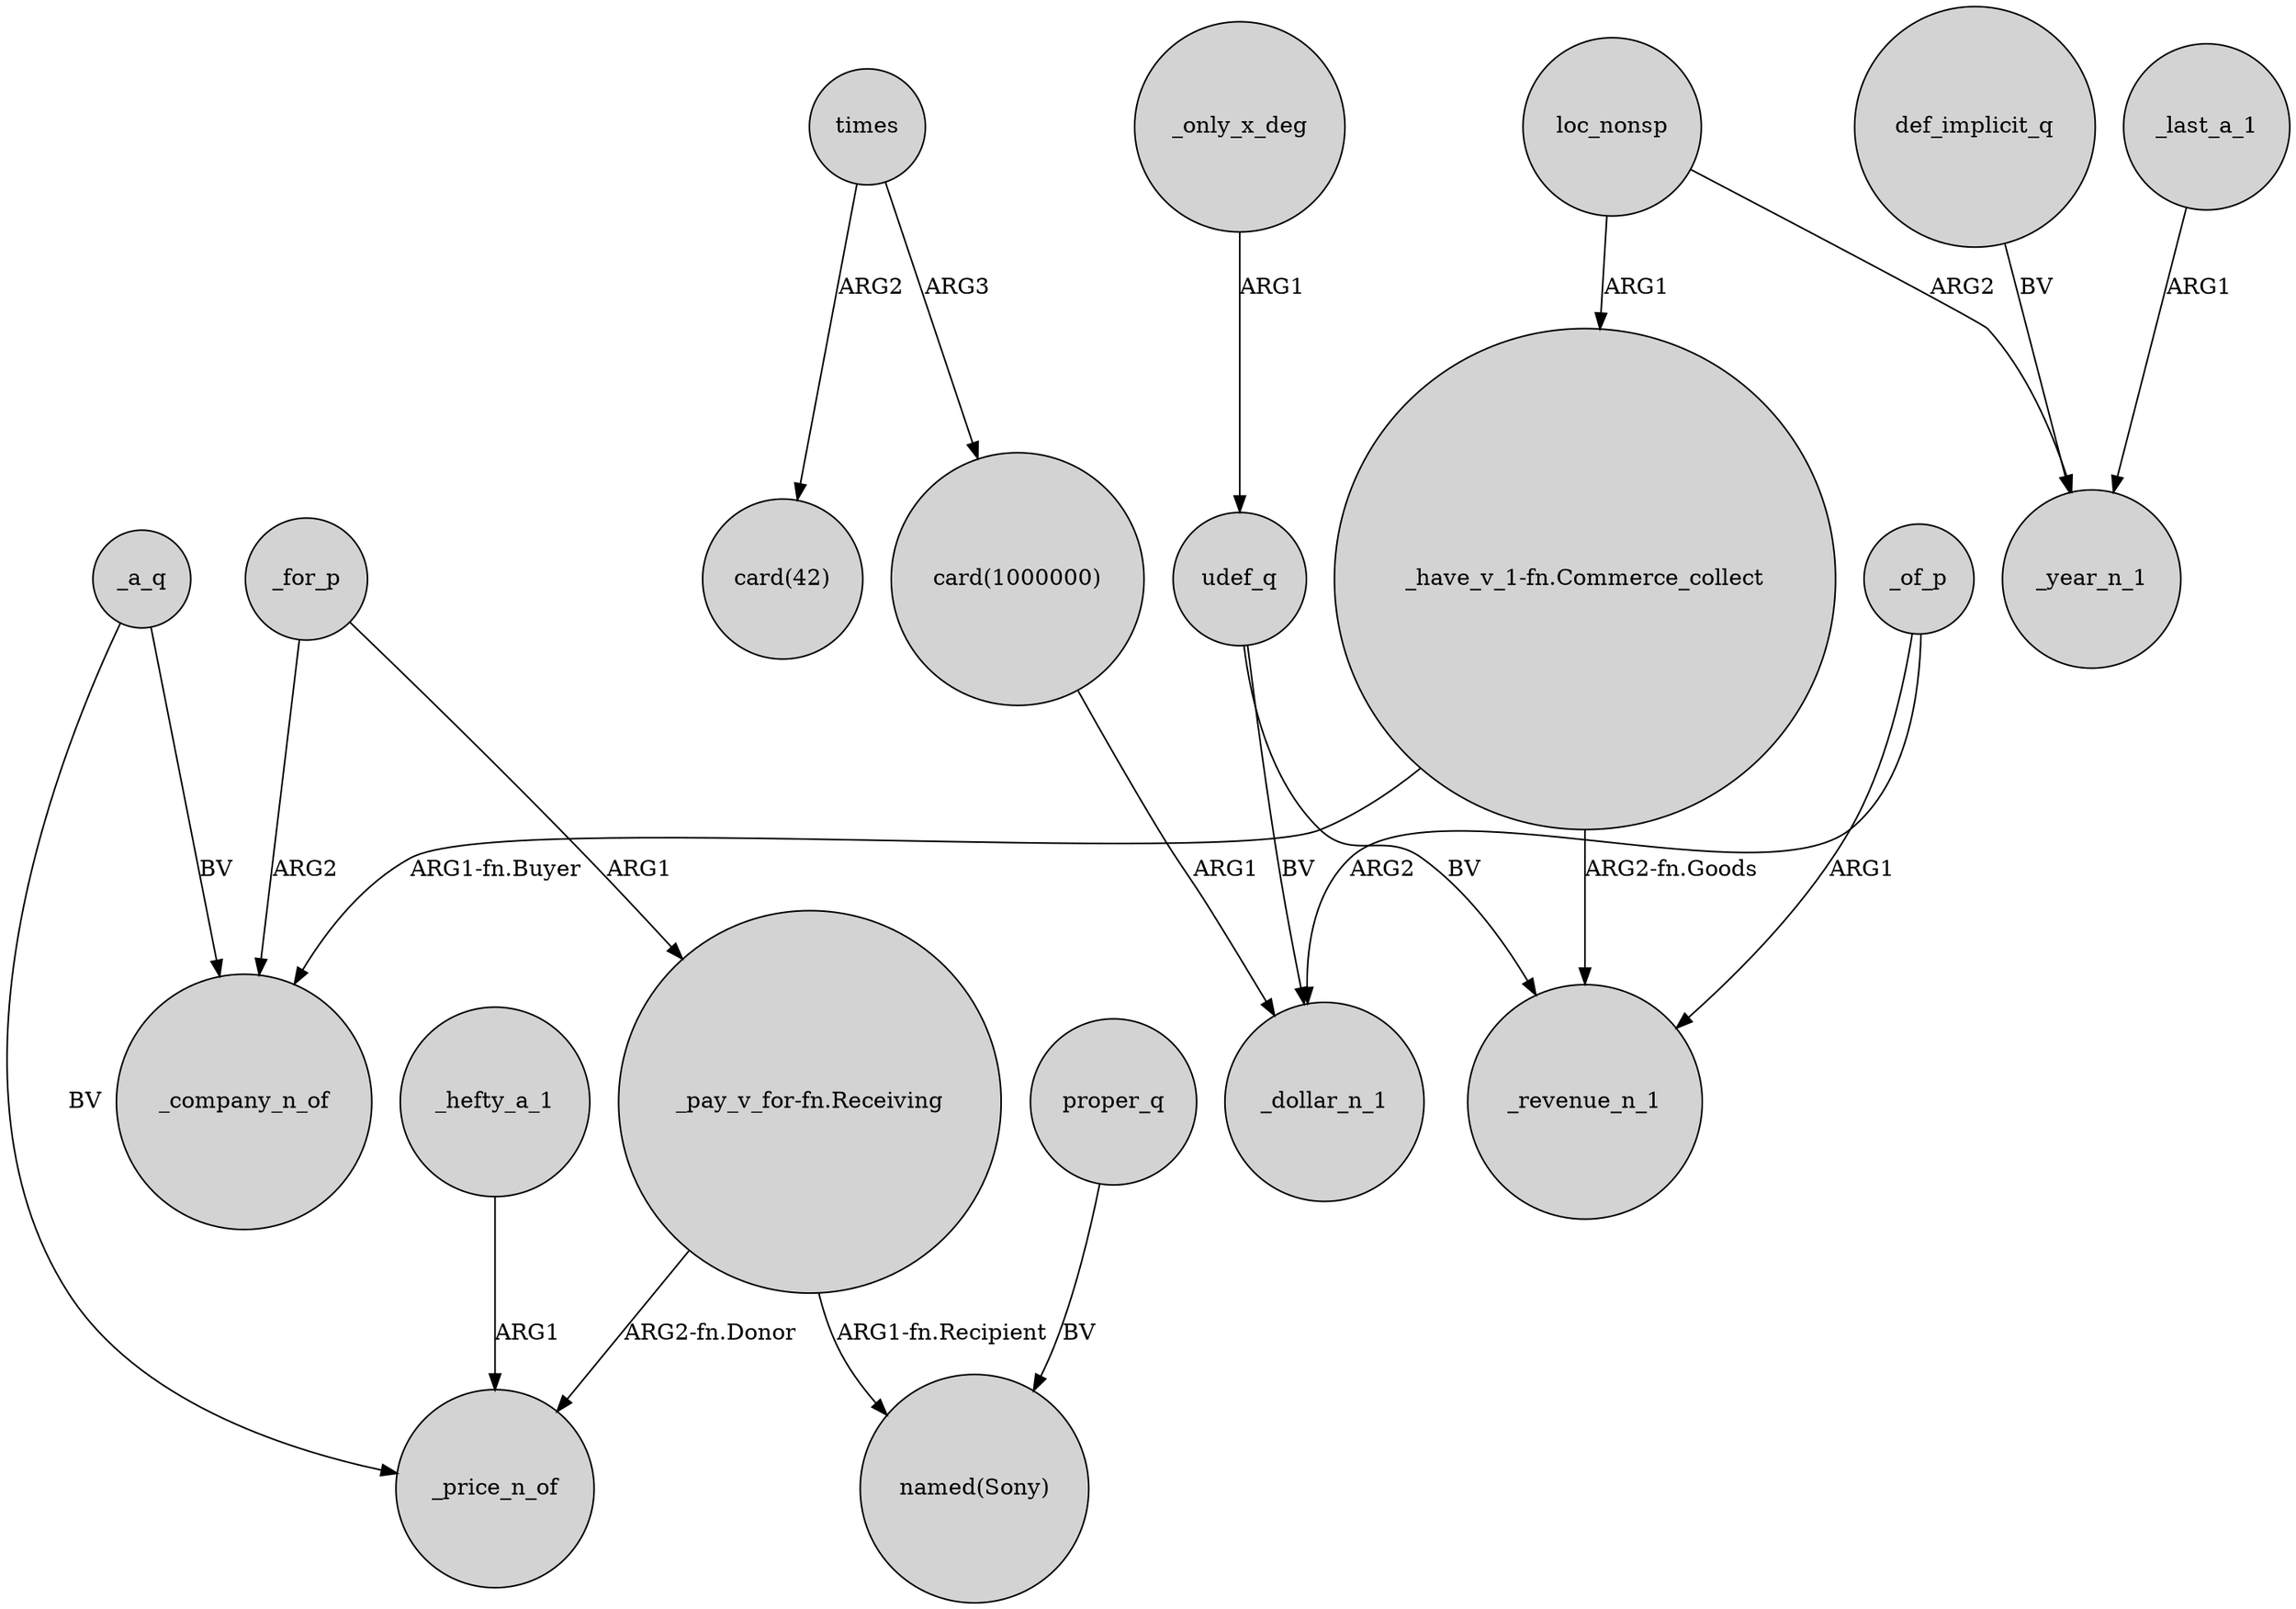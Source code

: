 digraph {
	node [shape=circle style=filled]
	loc_nonsp -> "_have_v_1-fn.Commerce_collect" [label=ARG1]
	_hefty_a_1 -> _price_n_of [label=ARG1]
	def_implicit_q -> _year_n_1 [label=BV]
	"_have_v_1-fn.Commerce_collect" -> _company_n_of [label="ARG1-fn.Buyer"]
	times -> "card(1000000)" [label=ARG3]
	_a_q -> _company_n_of [label=BV]
	_of_p -> _revenue_n_1 [label=ARG1]
	loc_nonsp -> _year_n_1 [label=ARG2]
	udef_q -> _revenue_n_1 [label=BV]
	proper_q -> "named(Sony)" [label=BV]
	times -> "card(42)" [label=ARG2]
	"_have_v_1-fn.Commerce_collect" -> _revenue_n_1 [label="ARG2-fn.Goods"]
	_last_a_1 -> _year_n_1 [label=ARG1]
	udef_q -> _dollar_n_1 [label=BV]
	"card(1000000)" -> _dollar_n_1 [label=ARG1]
	_for_p -> _company_n_of [label=ARG2]
	_for_p -> "_pay_v_for-fn.Receiving" [label=ARG1]
	_only_x_deg -> udef_q [label=ARG1]
	"_pay_v_for-fn.Receiving" -> _price_n_of [label="ARG2-fn.Donor"]
	_of_p -> _dollar_n_1 [label=ARG2]
	"_pay_v_for-fn.Receiving" -> "named(Sony)" [label="ARG1-fn.Recipient"]
	_a_q -> _price_n_of [label=BV]
}
